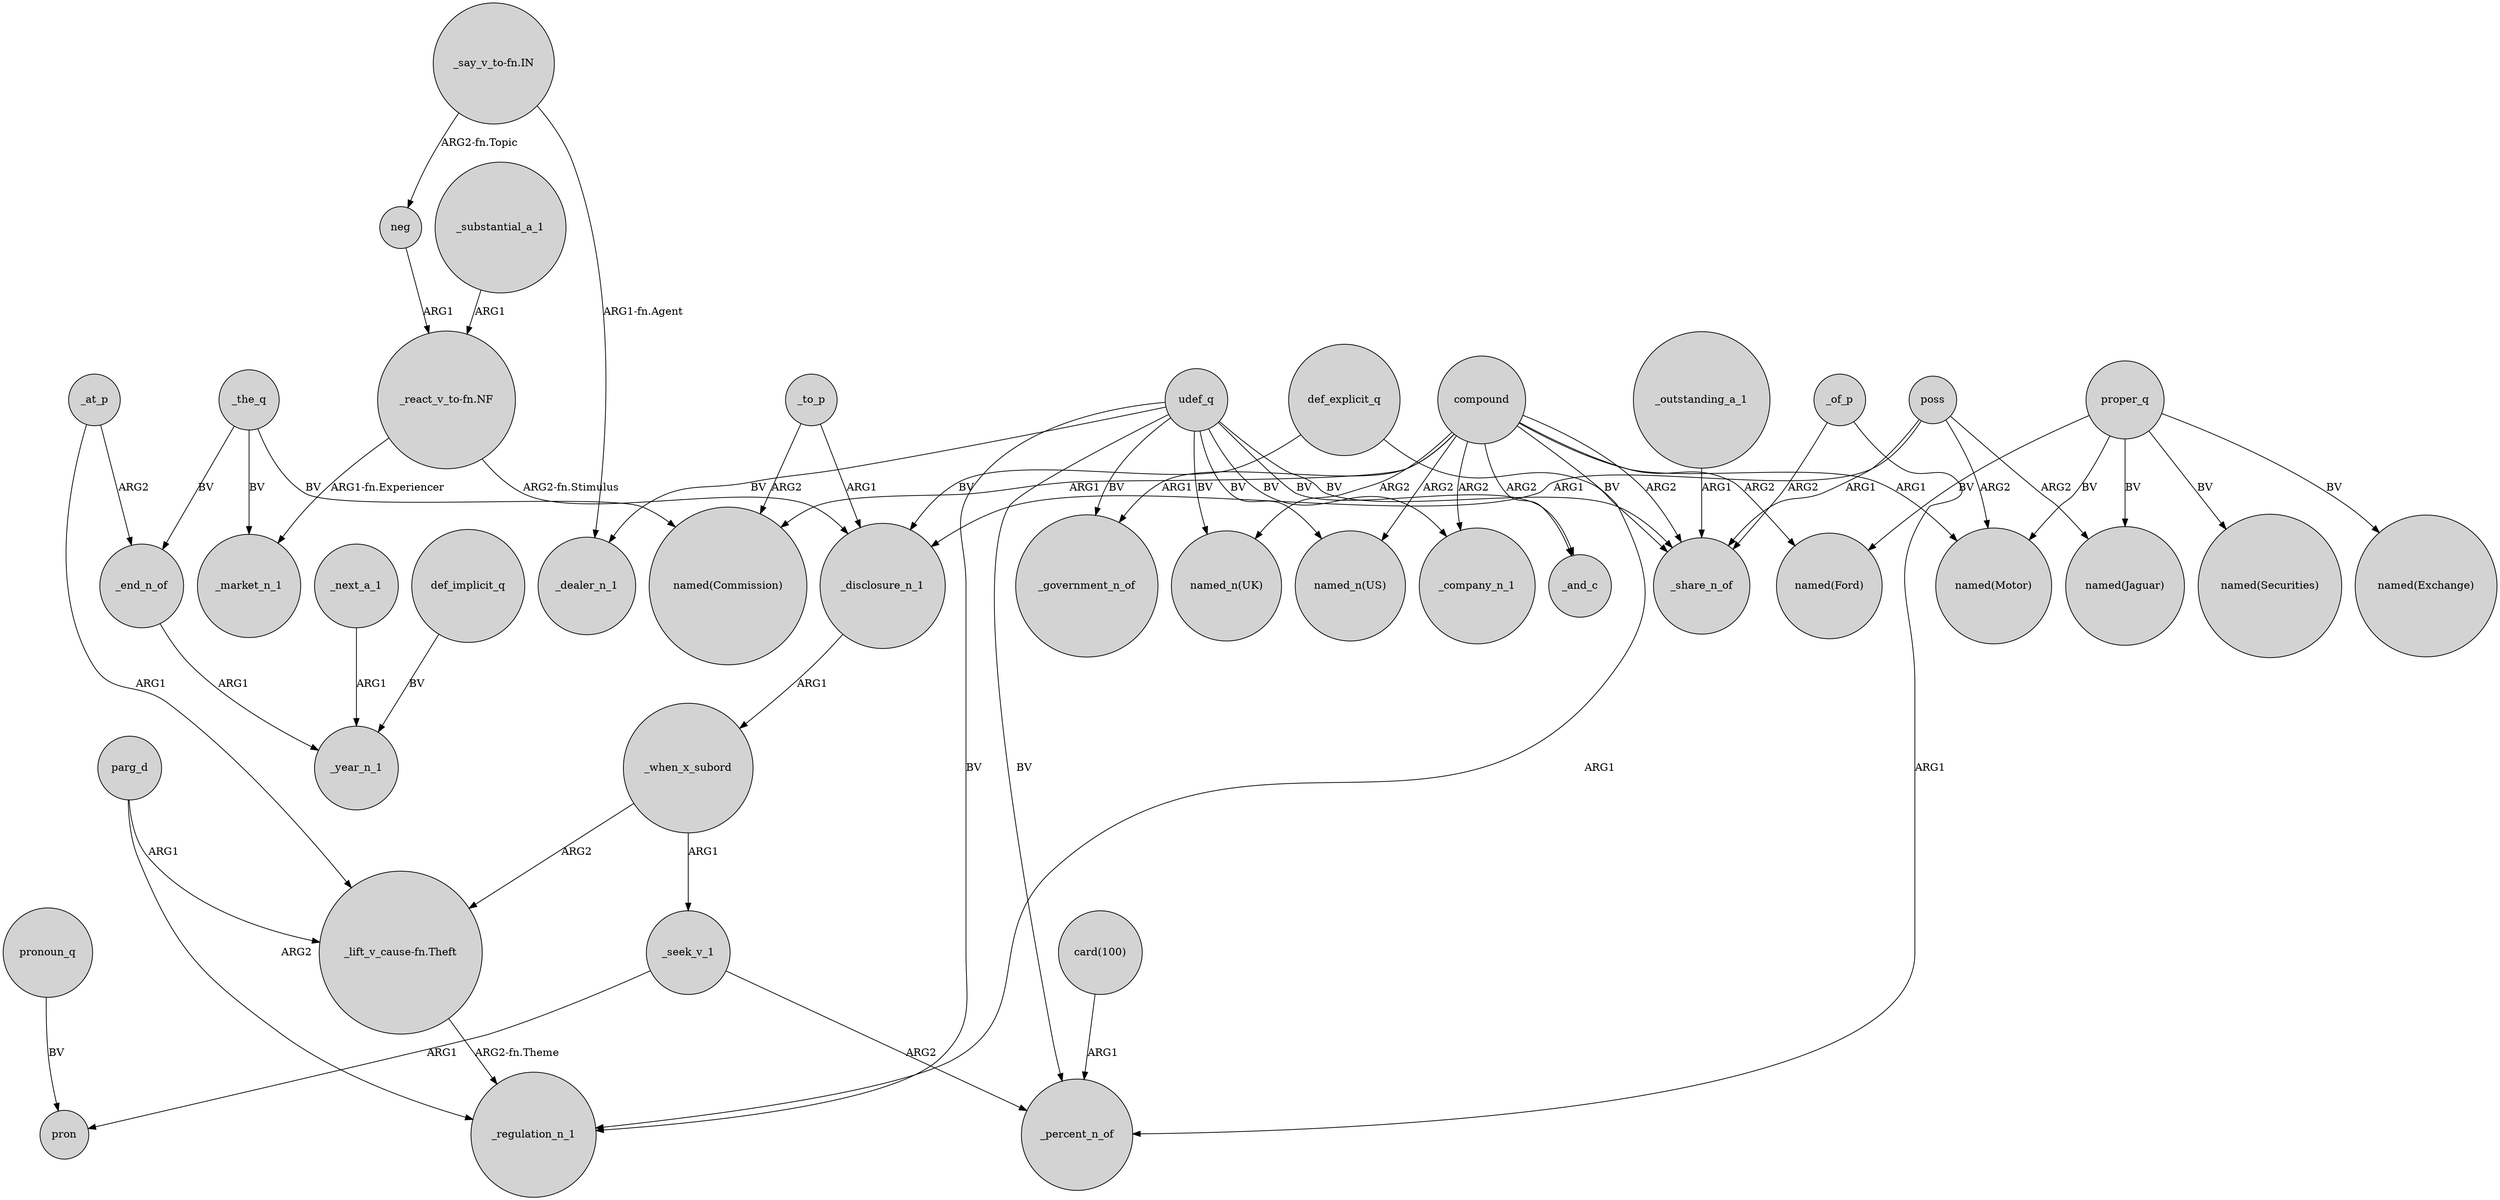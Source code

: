 digraph {
	node [shape=circle style=filled]
	_disclosure_n_1 -> _when_x_subord [label=ARG1]
	udef_q -> "named_n(UK)" [label=BV]
	udef_q -> "named_n(US)" [label=BV]
	poss -> "named(Jaguar)" [label=ARG2]
	_the_q -> "named(Commission)" [label=BV]
	compound -> "named(Commission)" [label=ARG1]
	_at_p -> "_lift_v_cause-fn.Theft" [label=ARG1]
	def_implicit_q -> _year_n_1 [label=BV]
	poss -> "named(Motor)" [label=ARG2]
	"_say_v_to-fn.IN" -> _dealer_n_1 [label="ARG1-fn.Agent"]
	compound -> _government_n_of [label=ARG1]
	udef_q -> _government_n_of [label=BV]
	_the_q -> _end_n_of [label=BV]
	_at_p -> _end_n_of [label=ARG2]
	_end_n_of -> _year_n_1 [label=ARG1]
	compound -> _company_n_1 [label=ARG2]
	proper_q -> "named(Jaguar)" [label=BV]
	_substantial_a_1 -> "_react_v_to-fn.NF" [label=ARG1]
	_when_x_subord -> _seek_v_1 [label=ARG1]
	compound -> "named(Motor)" [label=ARG1]
	proper_q -> "named(Exchange)" [label=BV]
	neg -> "_react_v_to-fn.NF" [label=ARG1]
	compound -> _share_n_of [label=ARG2]
	compound -> "named_n(US)" [label=ARG2]
	_outstanding_a_1 -> _share_n_of [label=ARG1]
	"_react_v_to-fn.NF" -> _disclosure_n_1 [label="ARG2-fn.Stimulus"]
	_of_p -> _percent_n_of [label=ARG1]
	pronoun_q -> pron [label=BV]
	compound -> _and_c [label=ARG2]
	_to_p -> "named(Commission)" [label=ARG2]
	parg_d -> _regulation_n_1 [label=ARG2]
	proper_q -> "named(Motor)" [label=BV]
	_when_x_subord -> "_lift_v_cause-fn.Theft" [label=ARG2]
	parg_d -> "_lift_v_cause-fn.Theft" [label=ARG1]
	_next_a_1 -> _year_n_1 [label=ARG1]
	"_lift_v_cause-fn.Theft" -> _regulation_n_1 [label="ARG2-fn.Theme"]
	_seek_v_1 -> pron [label=ARG1]
	compound -> "named_n(UK)" [label=ARG2]
	proper_q -> "named(Securities)" [label=BV]
	proper_q -> "named(Ford)" [label=BV]
	compound -> "named(Ford)" [label=ARG2]
	compound -> _regulation_n_1 [label=ARG1]
	udef_q -> _share_n_of [label=BV]
	def_explicit_q -> _disclosure_n_1 [label=BV]
	"_say_v_to-fn.IN" -> neg [label="ARG2-fn.Topic"]
	_of_p -> _share_n_of [label=ARG2]
	_seek_v_1 -> _percent_n_of [label=ARG2]
	udef_q -> _dealer_n_1 [label=BV]
	_to_p -> _disclosure_n_1 [label=ARG1]
	udef_q -> _percent_n_of [label=BV]
	udef_q -> _regulation_n_1 [label=BV]
	"_react_v_to-fn.NF" -> _market_n_1 [label="ARG1-fn.Experiencer"]
	"card(100)" -> _percent_n_of [label=ARG1]
	_the_q -> _market_n_1 [label=BV]
	udef_q -> _and_c [label=BV]
	poss -> _share_n_of [label=ARG1]
	def_explicit_q -> _share_n_of [label=BV]
	udef_q -> _company_n_1 [label=BV]
	poss -> _disclosure_n_1 [label=ARG1]
}
